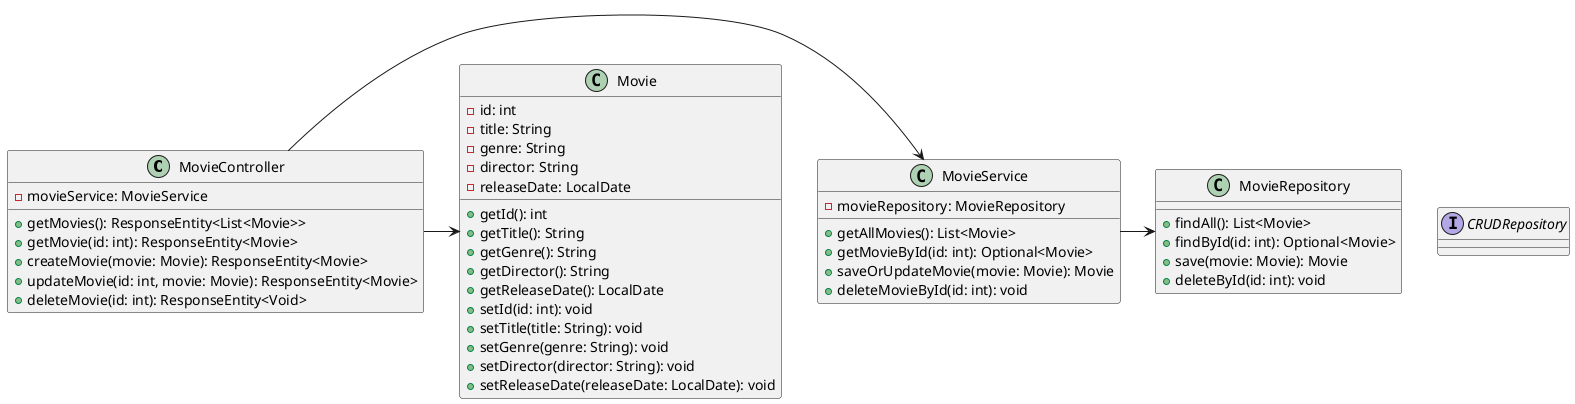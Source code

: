 @startuml
'https://plantuml.com/class-diagram

class MovieController {
  - movieService: MovieService
  + getMovies(): ResponseEntity<List<Movie>>
  + getMovie(id: int): ResponseEntity<Movie>
  + createMovie(movie: Movie): ResponseEntity<Movie>
  + updateMovie(id: int, movie: Movie): ResponseEntity<Movie>
  + deleteMovie(id: int): ResponseEntity<Void>
}

class MovieService {
  - movieRepository: MovieRepository
  + getAllMovies(): List<Movie>
  + getMovieById(id: int): Optional<Movie>
  + saveOrUpdateMovie(movie: Movie): Movie
  + deleteMovieById(id: int): void
}
class MovieRepository {
  + findAll(): List<Movie>
  + findById(id: int): Optional<Movie>
  + save(movie: Movie): Movie
  + deleteById(id: int): void
}

class Movie {
  - id: int
  - title: String
  - genre: String
  - director: String
  - releaseDate: LocalDate
  + getId(): int
  + getTitle(): String
  + getGenre(): String
  + getDirector(): String
  + getReleaseDate(): LocalDate
  + setId(id: int): void
  + setTitle(title: String): void
  + setGenre(genre: String): void
  + setDirector(director: String): void
  + setReleaseDate(releaseDate: LocalDate): void
}
interface CRUDRepository

MovieController -> MovieService
MovieService -> MovieRepository
MovieController -> Movie
@enduml
